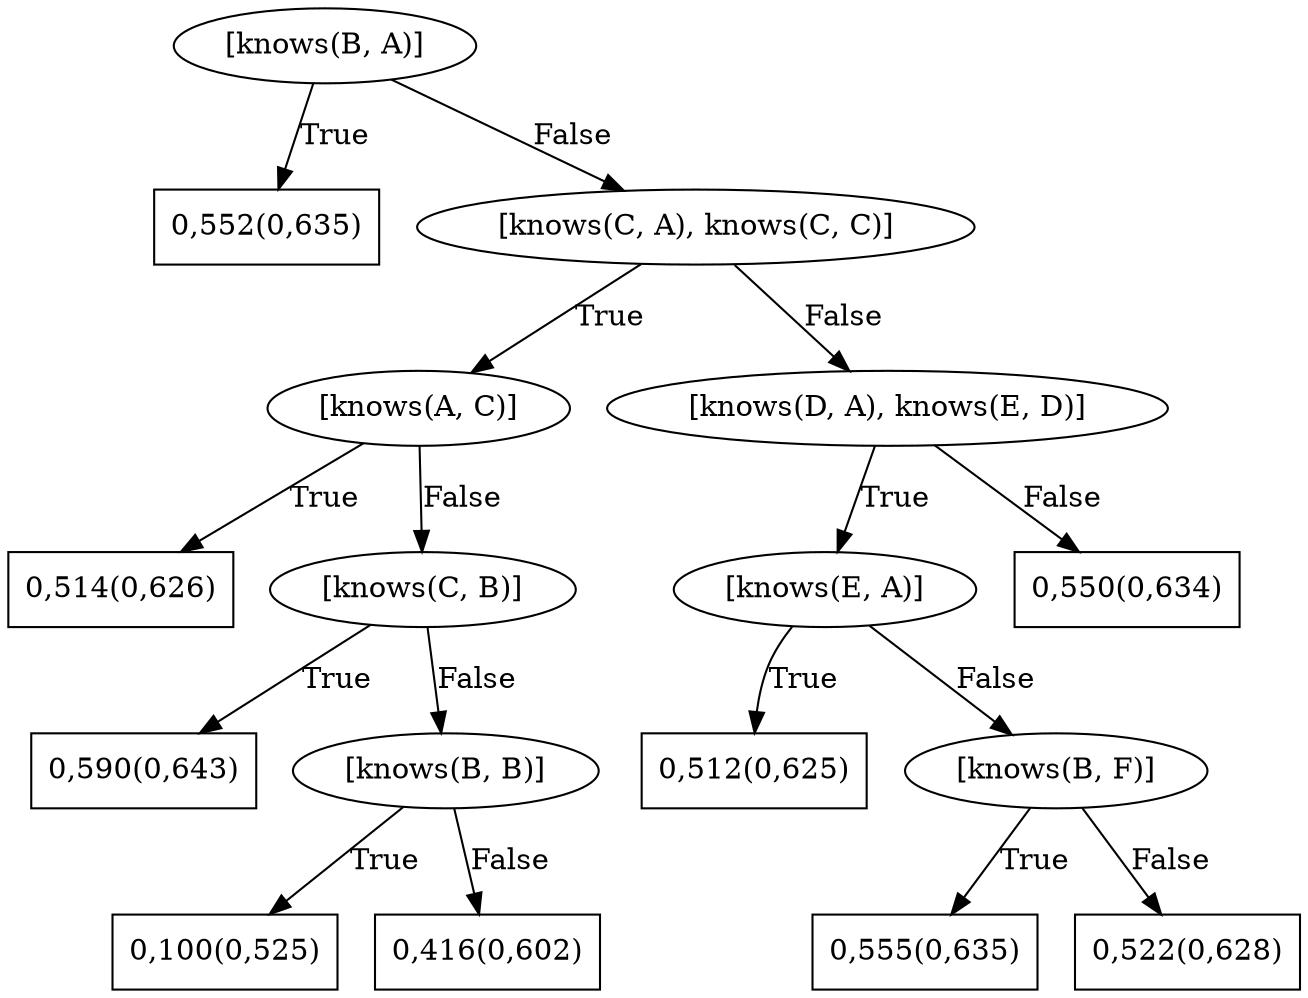 digraph G{ 
1[label = "[knows(B, A)]"];
1 -> 2[label="True"];
1 -> 3[label="False"];
2[shape = box,label = "0,552(0,635)"];
3[label = "[knows(C, A), knows(C, C)]"];
3 -> 4[label="True"];
3 -> 5[label="False"];
4[label = "[knows(A, C)]"];
4 -> 6[label="True"];
4 -> 7[label="False"];
6[shape = box,label = "0,514(0,626)"];
7[label = "[knows(C, B)]"];
7 -> 8[label="True"];
7 -> 9[label="False"];
8[shape = box,label = "0,590(0,643)"];
9[label = "[knows(B, B)]"];
9 -> 10[label="True"];
9 -> 11[label="False"];
10[shape = box,label = "0,100(0,525)"];
11[shape = box,label = "0,416(0,602)"];
5[label = "[knows(D, A), knows(E, D)]"];
5 -> 12[label="True"];
5 -> 13[label="False"];
12[label = "[knows(E, A)]"];
12 -> 14[label="True"];
12 -> 15[label="False"];
14[shape = box,label = "0,512(0,625)"];
15[label = "[knows(B, F)]"];
15 -> 16[label="True"];
15 -> 17[label="False"];
16[shape = box,label = "0,555(0,635)"];
17[shape = box,label = "0,522(0,628)"];
13[shape = box,label = "0,550(0,634)"];
}
